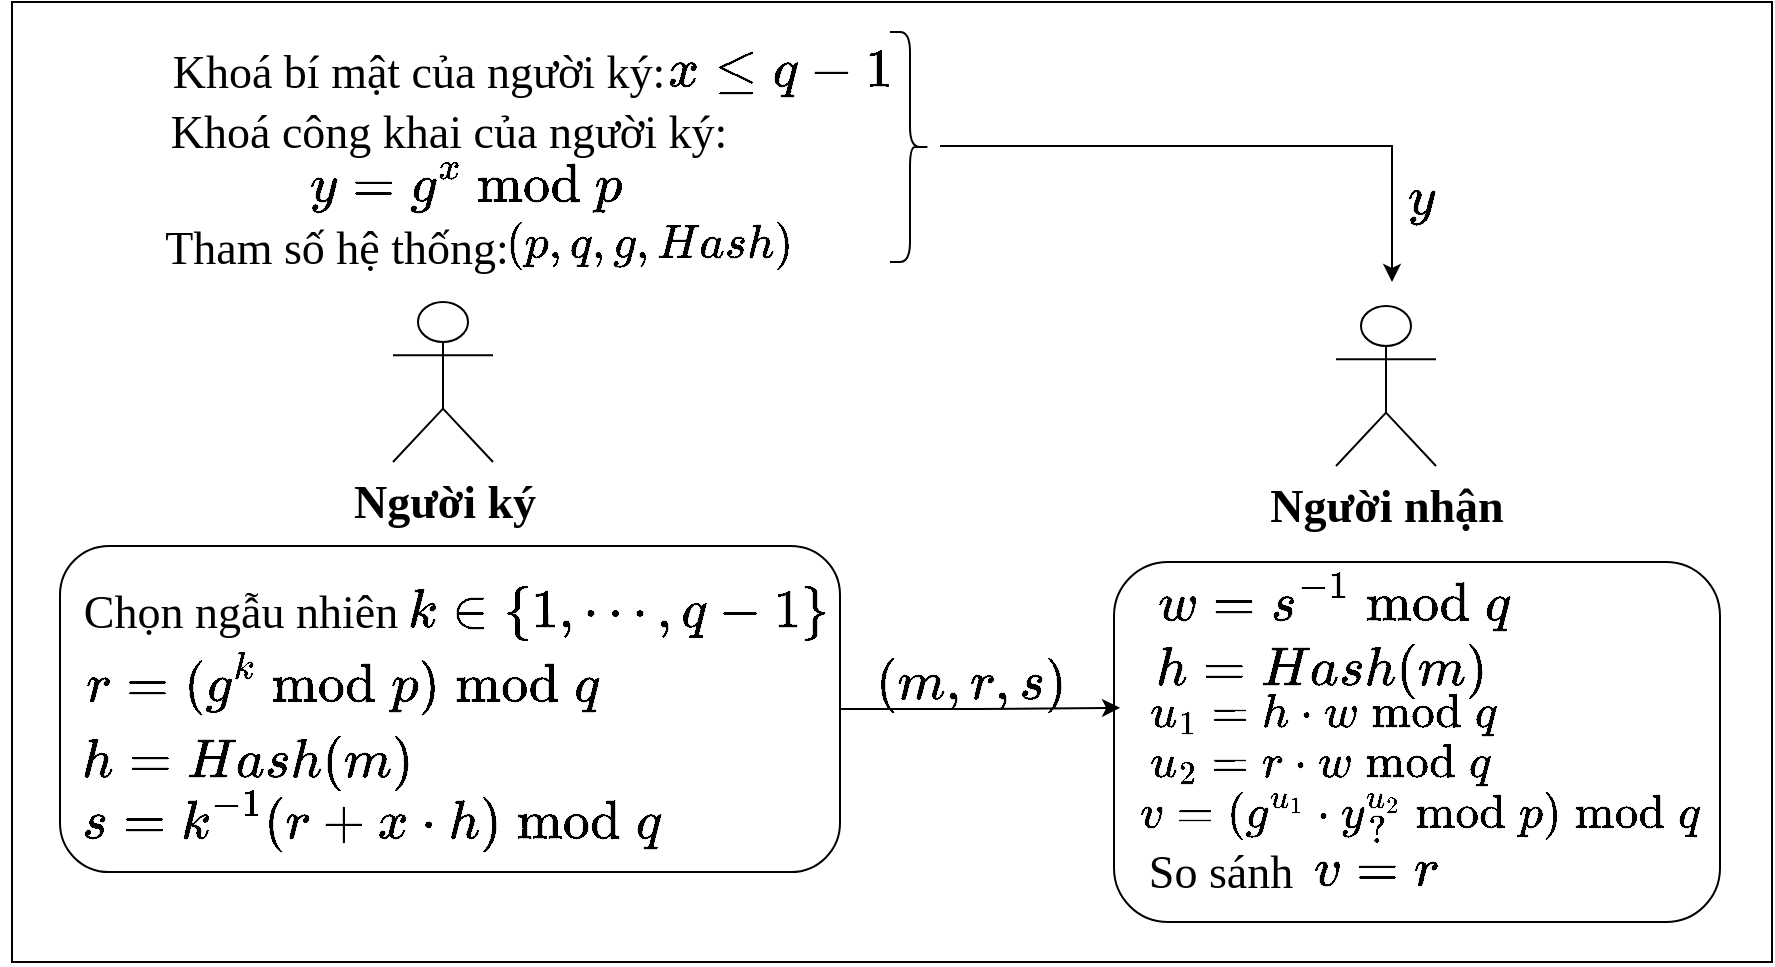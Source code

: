 <mxfile version="28.0.7">
  <diagram name="Page-1" id="qSMxM4YashP0dXg1EBgw">
    <mxGraphModel dx="2253" dy="832" grid="1" gridSize="10" guides="1" tooltips="1" connect="1" arrows="1" fold="1" page="1" pageScale="1" pageWidth="827" pageHeight="1169" math="1" shadow="0">
      <root>
        <mxCell id="0" />
        <mxCell id="1" parent="0" />
        <mxCell id="fhbaP9E7x-E9a4_xxzBg-1" value="" style="rounded=0;whiteSpace=wrap;html=1;" vertex="1" parent="1">
          <mxGeometry x="-124" y="160" width="880" height="480" as="geometry" />
        </mxCell>
        <mxCell id="fhbaP9E7x-E9a4_xxzBg-2" value="" style="rounded=1;whiteSpace=wrap;html=1;" vertex="1" parent="1">
          <mxGeometry x="427" y="440" width="303" height="180" as="geometry" />
        </mxCell>
        <mxCell id="fhbaP9E7x-E9a4_xxzBg-3" value="&lt;font style=&quot;font-size: 23px;&quot;&gt;$$w=s^{-1} \bmod q$$&lt;/font&gt;" style="text;html=1;align=center;verticalAlign=middle;resizable=0;points=[];autosize=1;strokeColor=none;fillColor=none;fontSize=14;" vertex="1" parent="1">
          <mxGeometry x="412" y="440" width="250" height="40" as="geometry" />
        </mxCell>
        <mxCell id="fhbaP9E7x-E9a4_xxzBg-4" value="&lt;font style=&quot;font-size: 23px;&quot;&gt;$$h=Hash(m)$$&lt;/font&gt;" style="text;html=1;align=center;verticalAlign=middle;resizable=0;points=[];autosize=1;strokeColor=none;fillColor=none;fontSize=14;" vertex="1" parent="1">
          <mxGeometry x="435" y="473.5" width="190" height="40" as="geometry" />
        </mxCell>
        <mxCell id="fhbaP9E7x-E9a4_xxzBg-5" value="&lt;b&gt;&lt;font face=&quot;Times New Roman&quot; style=&quot;font-size: 23px;&quot;&gt;Người ký&lt;/font&gt;&lt;/b&gt;" style="shape=umlActor;verticalLabelPosition=bottom;verticalAlign=top;html=1;outlineConnect=0;" vertex="1" parent="1">
          <mxGeometry x="66.5" y="310" width="50" height="80" as="geometry" />
        </mxCell>
        <mxCell id="fhbaP9E7x-E9a4_xxzBg-6" value="" style="rounded=1;whiteSpace=wrap;html=1;" vertex="1" parent="1">
          <mxGeometry x="-100" y="432" width="390" height="163" as="geometry" />
        </mxCell>
        <mxCell id="fhbaP9E7x-E9a4_xxzBg-7" value="&lt;b&gt;&lt;font face=&quot;Times New Roman&quot; style=&quot;font-size: 23px;&quot;&gt;Người nhận&lt;/font&gt;&lt;/b&gt;" style="shape=umlActor;verticalLabelPosition=bottom;verticalAlign=top;html=1;outlineConnect=0;" vertex="1" parent="1">
          <mxGeometry x="538" y="312" width="50" height="80" as="geometry" />
        </mxCell>
        <mxCell id="fhbaP9E7x-E9a4_xxzBg-8" value="&lt;span style=&quot;font-size: 23px; white-space: normal;&quot;&gt;&amp;nbsp;$$v\stackrel{?}{=} r$$&lt;/span&gt;&lt;br&gt;&lt;div&gt;&lt;span style=&quot;font-size: 23px; white-space: normal;&quot;&gt;&lt;br&gt;&lt;/span&gt;&lt;/div&gt;" style="text;html=1;align=center;verticalAlign=middle;resizable=0;points=[];autosize=1;strokeColor=none;fillColor=none;" vertex="1" parent="1">
          <mxGeometry x="433" y="565" width="250" height="70" as="geometry" />
        </mxCell>
        <mxCell id="fhbaP9E7x-E9a4_xxzBg-9" value="&lt;font face=&quot;Times New Roman&quot; style=&quot;font-size: 23px;&quot;&gt;So sánh&lt;/font&gt;" style="text;html=1;align=center;verticalAlign=middle;resizable=0;points=[];autosize=1;strokeColor=none;fillColor=none;" vertex="1" parent="1">
          <mxGeometry x="430" y="575" width="100" height="40" as="geometry" />
        </mxCell>
        <mxCell id="fhbaP9E7x-E9a4_xxzBg-10" style="edgeStyle=orthogonalEdgeStyle;rounded=0;orthogonalLoop=1;jettySize=auto;html=1;entryX=0.01;entryY=0.405;entryDx=0;entryDy=0;entryPerimeter=0;" edge="1" parent="1" source="fhbaP9E7x-E9a4_xxzBg-6" target="fhbaP9E7x-E9a4_xxzBg-2">
          <mxGeometry relative="1" as="geometry" />
        </mxCell>
        <mxCell id="fhbaP9E7x-E9a4_xxzBg-11" value="&lt;font style=&quot;font-size: 23px;&quot;&gt;$$(m, r, s)$$&lt;/font&gt;" style="text;html=1;align=center;verticalAlign=middle;resizable=0;points=[];autosize=1;strokeColor=none;fillColor=none;" vertex="1" parent="1">
          <mxGeometry x="280" y="481" width="150" height="40" as="geometry" />
        </mxCell>
        <mxCell id="fhbaP9E7x-E9a4_xxzBg-13" value="&lt;font face=&quot;Times New Roman&quot; style=&quot;font-size: 23px;&quot;&gt;Khoá bí mật của người ký:&lt;/font&gt;" style="text;html=1;align=center;verticalAlign=middle;resizable=0;points=[];autosize=1;strokeColor=none;fillColor=none;" vertex="1" parent="1">
          <mxGeometry x="-56.5" y="175" width="270" height="40" as="geometry" />
        </mxCell>
        <mxCell id="fhbaP9E7x-E9a4_xxzBg-14" value="&lt;font face=&quot;Times New Roman&quot; style=&quot;font-size: 23px;&quot;&gt;Khoá công khai của người ký:&lt;/font&gt;" style="text;html=1;align=center;verticalAlign=middle;resizable=0;points=[];autosize=1;strokeColor=none;fillColor=none;" vertex="1" parent="1">
          <mxGeometry x="-56.5" y="205" width="300" height="40" as="geometry" />
        </mxCell>
        <mxCell id="fhbaP9E7x-E9a4_xxzBg-15" value="&lt;font style=&quot;font-size: 23px;&quot;&gt;$$y=g^x \text{ mod } &amp;nbsp;p$$&lt;/font&gt;" style="text;html=1;align=center;verticalAlign=middle;resizable=0;points=[];autosize=1;strokeColor=none;fillColor=none;" vertex="1" parent="1">
          <mxGeometry x="-37" y="232" width="280" height="40" as="geometry" />
        </mxCell>
        <mxCell id="fhbaP9E7x-E9a4_xxzBg-16" value="&lt;span style=&quot;caret-color: rgb(0, 0, 0); color: rgb(0, 0, 0); font-family: Helvetica; font-size: 23px; font-style: normal; font-variant-caps: normal; font-weight: 400; letter-spacing: normal; text-align: center; text-indent: 0px; text-transform: none; white-space: nowrap; word-spacing: 0px; -webkit-text-stroke-width: 0px; background-color: rgb(236, 236, 236); text-decoration: none; float: none; display: inline !important;&quot;&gt;$$y$$&lt;/span&gt;" style="text;whiteSpace=wrap;html=1;" vertex="1" parent="1">
          <mxGeometry x="572" y="215" width="100" height="50" as="geometry" />
        </mxCell>
        <mxCell id="fhbaP9E7x-E9a4_xxzBg-17" value="" style="shape=curlyBracket;whiteSpace=wrap;html=1;rounded=1;flipH=1;labelPosition=right;verticalLabelPosition=middle;align=left;verticalAlign=middle;" vertex="1" parent="1">
          <mxGeometry x="315" y="175" width="20" height="115" as="geometry" />
        </mxCell>
        <mxCell id="fhbaP9E7x-E9a4_xxzBg-18" value="&lt;font style=&quot;font-size: 23px;&quot;&gt;$$r=(g^k \bmod p) \bmod q$$&lt;/font&gt;" style="text;html=1;align=center;verticalAlign=middle;resizable=0;points=[];autosize=1;strokeColor=none;fillColor=none;fontSize=14;" vertex="1" parent="1">
          <mxGeometry x="-124" y="480" width="330" height="40" as="geometry" />
        </mxCell>
        <mxCell id="fhbaP9E7x-E9a4_xxzBg-19" value="&lt;font style=&quot;font-size: 23px;&quot;&gt;$$h=Hash(m)$$&lt;/font&gt;" style="text;html=1;align=center;verticalAlign=middle;resizable=0;points=[];autosize=1;strokeColor=none;fillColor=none;fontSize=14;" vertex="1" parent="1">
          <mxGeometry x="-102" y="520" width="190" height="40" as="geometry" />
        </mxCell>
        <mxCell id="fhbaP9E7x-E9a4_xxzBg-20" value="&lt;font style=&quot;font-size: 23px;&quot;&gt;$$s=k^{-1}(r+x\cdot h) &amp;nbsp;\bmod q$$&lt;/font&gt;" style="text;html=1;align=center;verticalAlign=middle;resizable=0;points=[];autosize=1;strokeColor=none;fillColor=none;fontSize=14;" vertex="1" parent="1">
          <mxGeometry x="-130" y="549" width="370" height="40" as="geometry" />
        </mxCell>
        <mxCell id="fhbaP9E7x-E9a4_xxzBg-21" value="&lt;font style=&quot;font-size: 23px;&quot; face=&quot;Times New Roman&quot;&gt;Chọn ngẫu nhiên&lt;/font&gt;" style="text;html=1;align=center;verticalAlign=middle;resizable=0;points=[];autosize=1;strokeColor=none;fillColor=none;fontSize=14;" vertex="1" parent="1">
          <mxGeometry x="-100" y="445.0" width="180" height="40" as="geometry" />
        </mxCell>
        <mxCell id="fhbaP9E7x-E9a4_xxzBg-22" value="&lt;font style=&quot;font-size: 23px;&quot;&gt;$$k \in \{1,\cdots, q-1\}$$&lt;/font&gt;" style="text;html=1;align=center;verticalAlign=middle;resizable=0;points=[];autosize=1;strokeColor=none;fillColor=none;fontSize=14;" vertex="1" parent="1">
          <mxGeometry x="39" y="445.0" width="280" height="40" as="geometry" />
        </mxCell>
        <mxCell id="fhbaP9E7x-E9a4_xxzBg-23" value="&lt;span style=&quot;font-family: &amp;quot;Times New Roman&amp;quot;;&quot;&gt;&lt;font style=&quot;font-size: 23px;&quot;&gt;$$(p, q, g, Hash)$$&lt;/font&gt;&lt;/span&gt;" style="text;html=1;align=center;verticalAlign=middle;resizable=0;points=[];autosize=1;strokeColor=none;fillColor=none;fontSize=14;" vertex="1" parent="1">
          <mxGeometry x="94" y="260" width="200" height="40" as="geometry" />
        </mxCell>
        <mxCell id="fhbaP9E7x-E9a4_xxzBg-24" value="&lt;font style=&quot;font-size: 23px;&quot; face=&quot;Times New Roman&quot;&gt;Tham số hệ thống:&lt;/font&gt;" style="text;html=1;align=center;verticalAlign=middle;resizable=0;points=[];autosize=1;strokeColor=none;fillColor=none;fontSize=14;" vertex="1" parent="1">
          <mxGeometry x="-62" y="263" width="200" height="40" as="geometry" />
        </mxCell>
        <mxCell id="fhbaP9E7x-E9a4_xxzBg-25" style="edgeStyle=orthogonalEdgeStyle;rounded=0;orthogonalLoop=1;jettySize=auto;html=1;" edge="1" parent="1">
          <mxGeometry relative="1" as="geometry">
            <mxPoint x="566" y="300" as="targetPoint" />
            <mxPoint x="340" y="232" as="sourcePoint" />
            <Array as="points">
              <mxPoint x="423" y="232" />
              <mxPoint x="567" y="232" />
            </Array>
          </mxGeometry>
        </mxCell>
        <mxCell id="fhbaP9E7x-E9a4_xxzBg-27" value="&lt;font style=&quot;font-size: 23px;&quot; face=&quot;Times New Roman&quot;&gt;$$u_1=h\cdot w \bmod q$$&lt;/font&gt;" style="text;html=1;align=center;verticalAlign=middle;whiteSpace=wrap;rounded=0;" vertex="1" parent="1">
          <mxGeometry x="402" y="500" width="260" height="30" as="geometry" />
        </mxCell>
        <mxCell id="fhbaP9E7x-E9a4_xxzBg-28" value="&lt;font style=&quot;font-size: 23px;&quot; face=&quot;Times New Roman&quot;&gt;$$u_2=r\cdot w \bmod q$$&lt;/font&gt;" style="text;html=1;align=center;verticalAlign=middle;whiteSpace=wrap;rounded=0;" vertex="1" parent="1">
          <mxGeometry x="400" y="525" width="260" height="30" as="geometry" />
        </mxCell>
        <mxCell id="fhbaP9E7x-E9a4_xxzBg-29" value="&lt;font style=&quot;font-size: 23px;&quot; face=&quot;Times New Roman&quot;&gt;$$v=(g^{u_1}\cdot y^{u_2} \bmod p) \bmod q$$&lt;/font&gt;" style="text;html=1;align=center;verticalAlign=middle;whiteSpace=wrap;rounded=0;" vertex="1" parent="1">
          <mxGeometry x="450" y="550" width="260" height="30" as="geometry" />
        </mxCell>
        <mxCell id="fhbaP9E7x-E9a4_xxzBg-30" value="&lt;font style=&quot;font-size: 23px;&quot;&gt;$$x\leq q-1$$&lt;/font&gt;" style="text;html=1;align=center;verticalAlign=middle;resizable=0;points=[];autosize=1;strokeColor=none;fillColor=none;fontSize=14;" vertex="1" parent="1">
          <mxGeometry x="180" y="175" width="160" height="40" as="geometry" />
        </mxCell>
      </root>
    </mxGraphModel>
  </diagram>
</mxfile>
